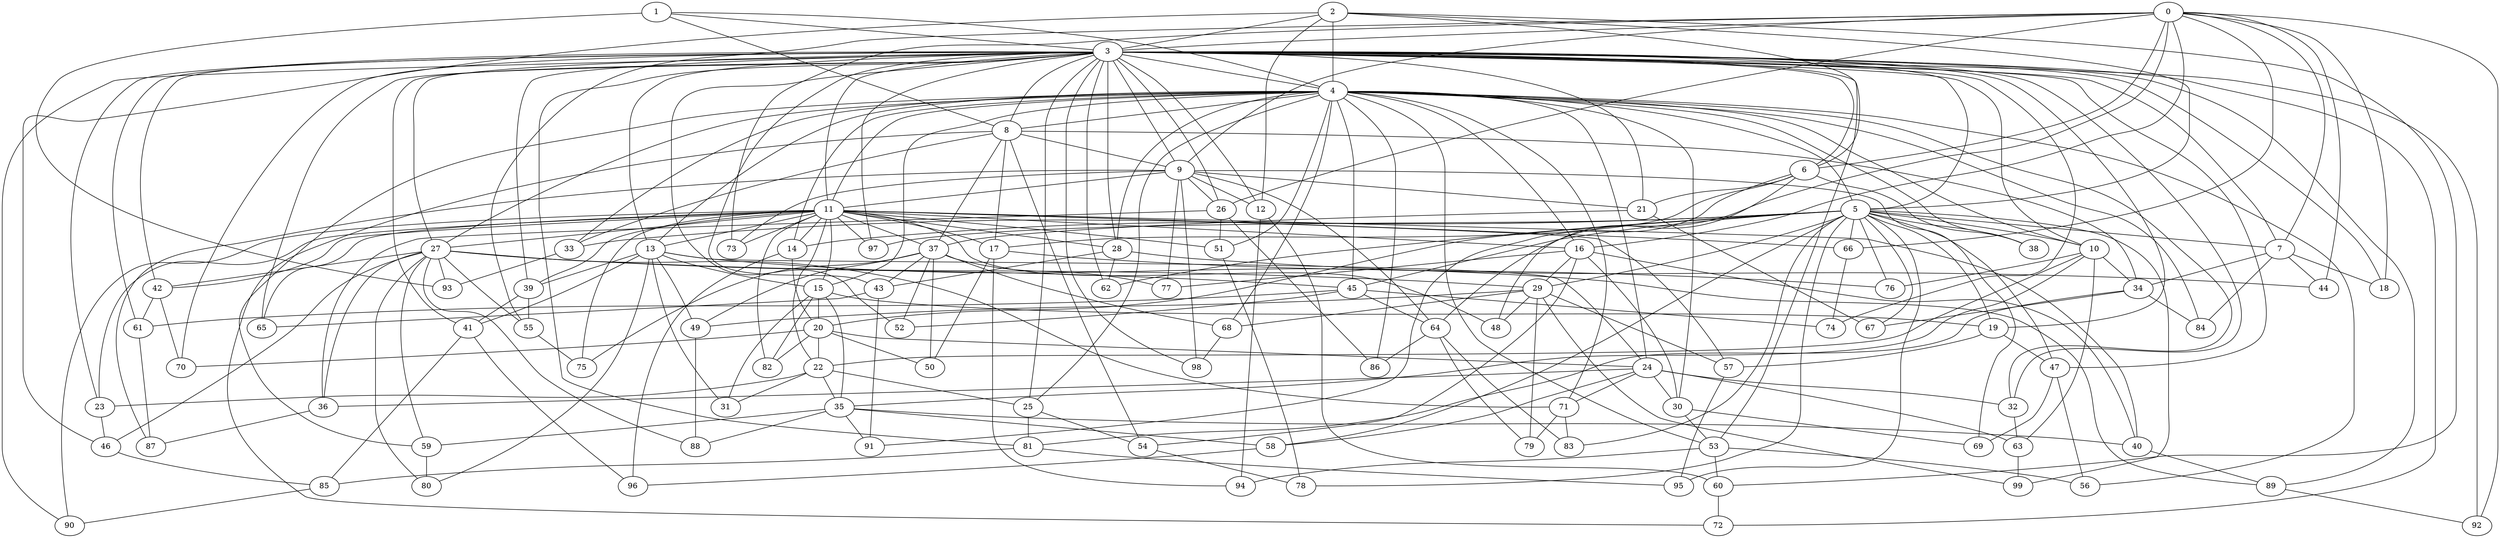strict graph "barabasi_albert_graph(100,3)" {
0;
1;
2;
3;
4;
5;
6;
7;
8;
9;
10;
11;
12;
13;
14;
15;
16;
17;
18;
19;
20;
21;
22;
23;
24;
25;
26;
27;
28;
29;
30;
31;
32;
33;
34;
35;
36;
37;
38;
39;
40;
41;
42;
43;
44;
45;
46;
47;
48;
49;
50;
51;
52;
53;
54;
55;
56;
57;
58;
59;
60;
61;
62;
63;
64;
65;
66;
67;
68;
69;
70;
71;
72;
73;
74;
75;
76;
77;
78;
79;
80;
81;
82;
83;
84;
85;
86;
87;
88;
89;
90;
91;
92;
93;
94;
95;
96;
97;
98;
99;
0 -- 64  [is_available=True, prob="0.684235109525"];
0 -- 66  [is_available=True, prob="1.0"];
0 -- 3  [is_available=True, prob="1.0"];
0 -- 6  [is_available=True, prob="1.0"];
0 -- 7  [is_available=True, prob="0.727488610159"];
0 -- 9  [is_available=True, prob="0.372833017254"];
0 -- 44  [is_available=True, prob="0.896860956349"];
0 -- 16  [is_available=True, prob="0.0733221764474"];
0 -- 18  [is_available=True, prob="0.622289103709"];
0 -- 73  [is_available=True, prob="0.295915012424"];
0 -- 55  [is_available=True, prob="0.864022870845"];
0 -- 26  [is_available=True, prob="0.379055796082"];
0 -- 92  [is_available=True, prob="0.291345745821"];
1 -- 8  [is_available=True, prob="0.907155506904"];
1 -- 3  [is_available=True, prob="0.496600339932"];
1 -- 4  [is_available=True, prob="0.935108211517"];
1 -- 93  [is_available=True, prob="0.536872654921"];
2 -- 3  [is_available=True, prob="1.0"];
2 -- 4  [is_available=True, prob="0.628092551048"];
2 -- 5  [is_available=True, prob="0.380407232276"];
2 -- 6  [is_available=True, prob="1.0"];
2 -- 12  [is_available=True, prob="1.0"];
2 -- 46  [is_available=True, prob="0.0689101184361"];
2 -- 60  [is_available=True, prob="1.0"];
3 -- 4  [is_available=True, prob="1.0"];
3 -- 5  [is_available=True, prob="0.827178296491"];
3 -- 6  [is_available=True, prob="1.0"];
3 -- 7  [is_available=True, prob="0.74470100296"];
3 -- 8  [is_available=True, prob="0.736628752341"];
3 -- 9  [is_available=True, prob="0.64876405687"];
3 -- 10  [is_available=True, prob="0.0349590430519"];
3 -- 11  [is_available=True, prob="1.0"];
3 -- 12  [is_available=True, prob="0.428617695999"];
3 -- 13  [is_available=True, prob="1.0"];
3 -- 18  [is_available=True, prob="0.801284763486"];
3 -- 19  [is_available=True, prob="1.0"];
3 -- 21  [is_available=True, prob="1.0"];
3 -- 23  [is_available=True, prob="0.741486373515"];
3 -- 25  [is_available=True, prob="0.799258620799"];
3 -- 26  [is_available=True, prob="0.554326822564"];
3 -- 27  [is_available=True, prob="1.0"];
3 -- 28  [is_available=True, prob="0.051201541991"];
3 -- 32  [is_available=True, prob="0.807757707073"];
3 -- 39  [is_available=True, prob="0.563195971652"];
3 -- 41  [is_available=True, prob="0.741140969989"];
3 -- 42  [is_available=True, prob="1.0"];
3 -- 43  [is_available=True, prob="0.500334646391"];
3 -- 47  [is_available=True, prob="0.363006511478"];
3 -- 52  [is_available=True, prob="0.279461206302"];
3 -- 53  [is_available=True, prob="1.0"];
3 -- 61  [is_available=True, prob="1.0"];
3 -- 62  [is_available=True, prob="0.692783041504"];
3 -- 65  [is_available=True, prob="0.395746737035"];
3 -- 70  [is_available=True, prob="0.20930674611"];
3 -- 72  [is_available=True, prob="0.267388243336"];
3 -- 74  [is_available=True, prob="0.437950661682"];
3 -- 81  [is_available=True, prob="0.808972323791"];
3 -- 89  [is_available=True, prob="0.0471477687812"];
3 -- 90  [is_available=True, prob="0.374623400072"];
3 -- 92  [is_available=True, prob="0.0688918660745"];
3 -- 97  [is_available=True, prob="0.893285788608"];
3 -- 98  [is_available=True, prob="0.980942877471"];
4 -- 5  [is_available=True, prob="0.632758558492"];
4 -- 8  [is_available=True, prob="0.0581632301591"];
4 -- 10  [is_available=True, prob="0.916287724496"];
4 -- 11  [is_available=True, prob="0.665912061572"];
4 -- 13  [is_available=True, prob="0.783888022046"];
4 -- 14  [is_available=True, prob="0.033659592361"];
4 -- 15  [is_available=True, prob="0.308264731082"];
4 -- 16  [is_available=True, prob="0.865397545462"];
4 -- 24  [is_available=True, prob="1.0"];
4 -- 25  [is_available=True, prob="0.32330067342"];
4 -- 27  [is_available=True, prob="0.151461763409"];
4 -- 28  [is_available=True, prob="0.870414076661"];
4 -- 30  [is_available=True, prob="0.613579364212"];
4 -- 32  [is_available=True, prob="0.382968883339"];
4 -- 33  [is_available=True, prob="0.0520712392714"];
4 -- 38  [is_available=True, prob="0.0290184556457"];
4 -- 45  [is_available=True, prob="1.0"];
4 -- 51  [is_available=True, prob="0.945788871262"];
4 -- 53  [is_available=True, prob="0.436679980724"];
4 -- 56  [is_available=True, prob="1.0"];
4 -- 59  [is_available=True, prob="0.845846957763"];
4 -- 68  [is_available=True, prob="0.0156340493811"];
4 -- 71  [is_available=True, prob="0.304440568129"];
4 -- 84  [is_available=True, prob="0.486350031525"];
4 -- 86  [is_available=True, prob="0.248176569523"];
5 -- 7  [is_available=True, prob="1.0"];
5 -- 10  [is_available=True, prob="0.747487709346"];
5 -- 14  [is_available=True, prob="0.256082207896"];
5 -- 19  [is_available=True, prob="0.526595841768"];
5 -- 20  [is_available=True, prob="0.432785825044"];
5 -- 29  [is_available=True, prob="1.0"];
5 -- 33  [is_available=True, prob="1.0"];
5 -- 38  [is_available=True, prob="0.155353272298"];
5 -- 45  [is_available=True, prob="0.528339408172"];
5 -- 47  [is_available=True, prob="0.74810673566"];
5 -- 58  [is_available=True, prob="0.660470621491"];
5 -- 62  [is_available=True, prob="0.377870782952"];
5 -- 66  [is_available=True, prob="0.645647067062"];
5 -- 67  [is_available=True, prob="0.433044972009"];
5 -- 76  [is_available=True, prob="0.135092057059"];
5 -- 78  [is_available=True, prob="0.367373677703"];
5 -- 83  [is_available=True, prob="0.326524801614"];
5 -- 95  [is_available=True, prob="0.275472548341"];
5 -- 97  [is_available=True, prob="0.222285588541"];
5 -- 99  [is_available=True, prob="0.566502877488"];
6 -- 38  [is_available=True, prob="1.0"];
6 -- 48  [is_available=True, prob="0.589331126221"];
6 -- 17  [is_available=True, prob="0.133386520489"];
6 -- 21  [is_available=True, prob="0.157901416545"];
6 -- 91  [is_available=True, prob="0.705033712895"];
7 -- 34  [is_available=True, prob="1.0"];
7 -- 44  [is_available=True, prob="1.0"];
7 -- 18  [is_available=True, prob="0.25974346154"];
7 -- 84  [is_available=True, prob="1.0"];
8 -- 34  [is_available=True, prob="1.0"];
8 -- 37  [is_available=True, prob="0.117112015565"];
8 -- 33  [is_available=True, prob="0.688724856752"];
8 -- 72  [is_available=True, prob="1.0"];
8 -- 9  [is_available=True, prob="1.0"];
8 -- 17  [is_available=True, prob="1.0"];
8 -- 54  [is_available=True, prob="0.928888218575"];
9 -- 64  [is_available=True, prob="0.533291609782"];
9 -- 98  [is_available=True, prob="0.00123710102441"];
9 -- 69  [is_available=True, prob="0.359816256867"];
9 -- 73  [is_available=True, prob="1.0"];
9 -- 11  [is_available=True, prob="0.920218456578"];
9 -- 12  [is_available=True, prob="0.777303091596"];
9 -- 77  [is_available=True, prob="0.485440198696"];
9 -- 21  [is_available=True, prob="0.80753765647"];
9 -- 87  [is_available=True, prob="0.260813800862"];
9 -- 26  [is_available=True, prob="0.339351202978"];
10 -- 34  [is_available=True, prob="1.0"];
10 -- 35  [is_available=True, prob="0.438771386496"];
10 -- 76  [is_available=True, prob="0.520115043365"];
10 -- 22  [is_available=True, prob="0.189170275916"];
10 -- 63  [is_available=True, prob="0.35503558491"];
11 -- 13  [is_available=True, prob="0.252991995357"];
11 -- 14  [is_available=True, prob="0.189390186447"];
11 -- 15  [is_available=True, prob="0.676590696933"];
11 -- 16  [is_available=True, prob="0.990758368661"];
11 -- 17  [is_available=True, prob="1.0"];
11 -- 22  [is_available=True, prob="0.833636434302"];
11 -- 23  [is_available=True, prob="0.822648494459"];
11 -- 27  [is_available=True, prob="0.240540558709"];
11 -- 28  [is_available=True, prob="1.0"];
11 -- 37  [is_available=True, prob="1.0"];
11 -- 39  [is_available=True, prob="0.18844615708"];
11 -- 40  [is_available=True, prob="1.0"];
11 -- 42  [is_available=True, prob="0.911032723348"];
11 -- 48  [is_available=True, prob="0.0392601234767"];
11 -- 51  [is_available=True, prob="0.873016842429"];
11 -- 57  [is_available=True, prob="0.500691685932"];
11 -- 65  [is_available=True, prob="0.408441629171"];
11 -- 66  [is_available=True, prob="0.0920055719098"];
11 -- 73  [is_available=True, prob="1.0"];
11 -- 75  [is_available=True, prob="1.0"];
11 -- 82  [is_available=True, prob="0.0388388214119"];
11 -- 90  [is_available=True, prob="0.426883555012"];
11 -- 97  [is_available=True, prob="0.0275000501407"];
12 -- 60  [is_available=True, prob="0.184039943545"];
12 -- 94  [is_available=True, prob="1.0"];
13 -- 39  [is_available=True, prob="0.239834943769"];
13 -- 41  [is_available=True, prob="1.0"];
13 -- 15  [is_available=True, prob="0.948835051483"];
13 -- 80  [is_available=True, prob="1.0"];
13 -- 49  [is_available=True, prob="0.589357436748"];
13 -- 24  [is_available=True, prob="0.511314966236"];
13 -- 89  [is_available=True, prob="0.613606060199"];
13 -- 31  [is_available=True, prob="1.0"];
14 -- 96  [is_available=True, prob="1.0"];
14 -- 20  [is_available=True, prob="0.846099835715"];
15 -- 35  [is_available=True, prob="0.955214455725"];
15 -- 82  [is_available=True, prob="0.0478329626693"];
15 -- 19  [is_available=True, prob="0.941147447877"];
15 -- 20  [is_available=True, prob="0.978707312636"];
15 -- 31  [is_available=True, prob="0.784496087408"];
16 -- 40  [is_available=True, prob="1.0"];
16 -- 77  [is_available=True, prob="0.339563582932"];
16 -- 54  [is_available=True, prob="0.94705745687"];
16 -- 29  [is_available=True, prob="0.498756014348"];
16 -- 30  [is_available=True, prob="0.119899128817"];
17 -- 76  [is_available=True, prob="0.499597724982"];
17 -- 50  [is_available=True, prob="0.283072731146"];
17 -- 94  [is_available=True, prob="1.0"];
19 -- 47  [is_available=True, prob="0.338814954273"];
19 -- 57  [is_available=True, prob="0.161079622658"];
20 -- 70  [is_available=True, prob="0.883910946068"];
20 -- 82  [is_available=True, prob="0.696966222266"];
20 -- 50  [is_available=True, prob="1.0"];
20 -- 22  [is_available=True, prob="0.0480276654605"];
20 -- 24  [is_available=True, prob="1.0"];
21 -- 67  [is_available=True, prob="0.891182246366"];
21 -- 37  [is_available=True, prob="0.883172303301"];
22 -- 35  [is_available=True, prob="0.20395381242"];
22 -- 23  [is_available=True, prob="0.82688407409"];
22 -- 25  [is_available=True, prob="1.0"];
22 -- 31  [is_available=True, prob="1.0"];
23 -- 46  [is_available=True, prob="1.0"];
24 -- 32  [is_available=True, prob="0.530687151195"];
24 -- 71  [is_available=True, prob="0.976819872374"];
24 -- 36  [is_available=True, prob="1.0"];
24 -- 58  [is_available=True, prob="0.155714604593"];
24 -- 30  [is_available=True, prob="0.435568441936"];
24 -- 63  [is_available=True, prob="1.0"];
25 -- 81  [is_available=True, prob="0.147016064751"];
25 -- 54  [is_available=True, prob="0.563070250814"];
26 -- 36  [is_available=True, prob="0.105701646687"];
26 -- 51  [is_available=True, prob="0.124565732062"];
26 -- 86  [is_available=True, prob="0.75667336186"];
27 -- 36  [is_available=True, prob="0.0193160115418"];
27 -- 71  [is_available=True, prob="0.060188252387"];
27 -- 42  [is_available=True, prob="0.711946838915"];
27 -- 45  [is_available=True, prob="0.755913228255"];
27 -- 46  [is_available=True, prob="1.0"];
27 -- 93  [is_available=True, prob="0.713635484214"];
27 -- 80  [is_available=True, prob="0.0504498574805"];
27 -- 55  [is_available=True, prob="0.447495779476"];
27 -- 88  [is_available=True, prob="0.141993563269"];
27 -- 59  [is_available=True, prob="0.0869328818028"];
27 -- 29  [is_available=True, prob="0.862868590272"];
28 -- 43  [is_available=True, prob="0.772110537382"];
28 -- 44  [is_available=True, prob="0.620697440026"];
28 -- 62  [is_available=True, prob="0.590310808718"];
29 -- 48  [is_available=True, prob="0.716889370289"];
29 -- 99  [is_available=True, prob="0.178464886011"];
29 -- 68  [is_available=True, prob="1.0"];
29 -- 79  [is_available=True, prob="0.418356031035"];
29 -- 49  [is_available=True, prob="0.971005301716"];
29 -- 57  [is_available=True, prob="1.0"];
30 -- 53  [is_available=True, prob="0.414199329738"];
30 -- 69  [is_available=True, prob="0.743900405614"];
32 -- 63  [is_available=True, prob="0.676900661451"];
33 -- 93  [is_available=True, prob="0.875060470981"];
34 -- 67  [is_available=True, prob="0.633993652554"];
34 -- 81  [is_available=True, prob="0.852676858172"];
34 -- 84  [is_available=True, prob="0.936374683506"];
35 -- 91  [is_available=True, prob="0.00164308977385"];
35 -- 40  [is_available=True, prob="0.728631859398"];
35 -- 88  [is_available=True, prob="0.357900978647"];
35 -- 58  [is_available=True, prob="0.760047739206"];
35 -- 59  [is_available=True, prob="1.0"];
36 -- 87  [is_available=True, prob="0.695338337967"];
37 -- 68  [is_available=True, prob="0.356811405105"];
37 -- 43  [is_available=True, prob="1.0"];
37 -- 77  [is_available=True, prob="1.0"];
37 -- 49  [is_available=True, prob="0.226994899818"];
37 -- 50  [is_available=True, prob="0.914752629884"];
37 -- 52  [is_available=True, prob="0.977416159457"];
37 -- 75  [is_available=True, prob="0.626739326444"];
39 -- 41  [is_available=True, prob="0.303327858148"];
39 -- 55  [is_available=True, prob="0.344042651969"];
40 -- 89  [is_available=True, prob="0.440481006257"];
41 -- 96  [is_available=True, prob="0.665569220155"];
41 -- 85  [is_available=True, prob="0.916344254607"];
42 -- 61  [is_available=True, prob="0.118553383652"];
42 -- 70  [is_available=True, prob="1.0"];
43 -- 65  [is_available=True, prob="1.0"];
43 -- 91  [is_available=True, prob="0.737630250204"];
45 -- 64  [is_available=True, prob="0.764712969303"];
45 -- 74  [is_available=True, prob="0.597043588502"];
45 -- 52  [is_available=True, prob="1.0"];
45 -- 61  [is_available=True, prob="0.245161531253"];
46 -- 85  [is_available=True, prob="0.39204395598"];
47 -- 56  [is_available=True, prob="1.0"];
47 -- 69  [is_available=True, prob="0.611046298898"];
49 -- 88  [is_available=True, prob="0.7218147401"];
51 -- 78  [is_available=True, prob="1.0"];
53 -- 56  [is_available=True, prob="0.251936119293"];
53 -- 60  [is_available=True, prob="1.0"];
53 -- 94  [is_available=True, prob="0.897297073761"];
54 -- 78  [is_available=True, prob="1.0"];
55 -- 75  [is_available=True, prob="0.650910454442"];
57 -- 95  [is_available=True, prob="0.352143447736"];
58 -- 96  [is_available=True, prob="0.183599127453"];
59 -- 80  [is_available=True, prob="1.0"];
60 -- 72  [is_available=True, prob="0.375653625428"];
61 -- 87  [is_available=True, prob="0.420014790383"];
63 -- 99  [is_available=True, prob="0.62317489704"];
64 -- 79  [is_available=True, prob="0.332249782758"];
64 -- 83  [is_available=True, prob="0.269377118676"];
64 -- 86  [is_available=True, prob="0.491260415283"];
66 -- 74  [is_available=True, prob="1.0"];
68 -- 98  [is_available=True, prob="1.0"];
71 -- 83  [is_available=True, prob="0.883413677346"];
71 -- 79  [is_available=True, prob="0.064870011548"];
81 -- 85  [is_available=True, prob="0.225280385166"];
81 -- 95  [is_available=True, prob="0.247209909952"];
85 -- 90  [is_available=True, prob="0.441539368359"];
89 -- 92  [is_available=True, prob="0.844927413709"];
}
